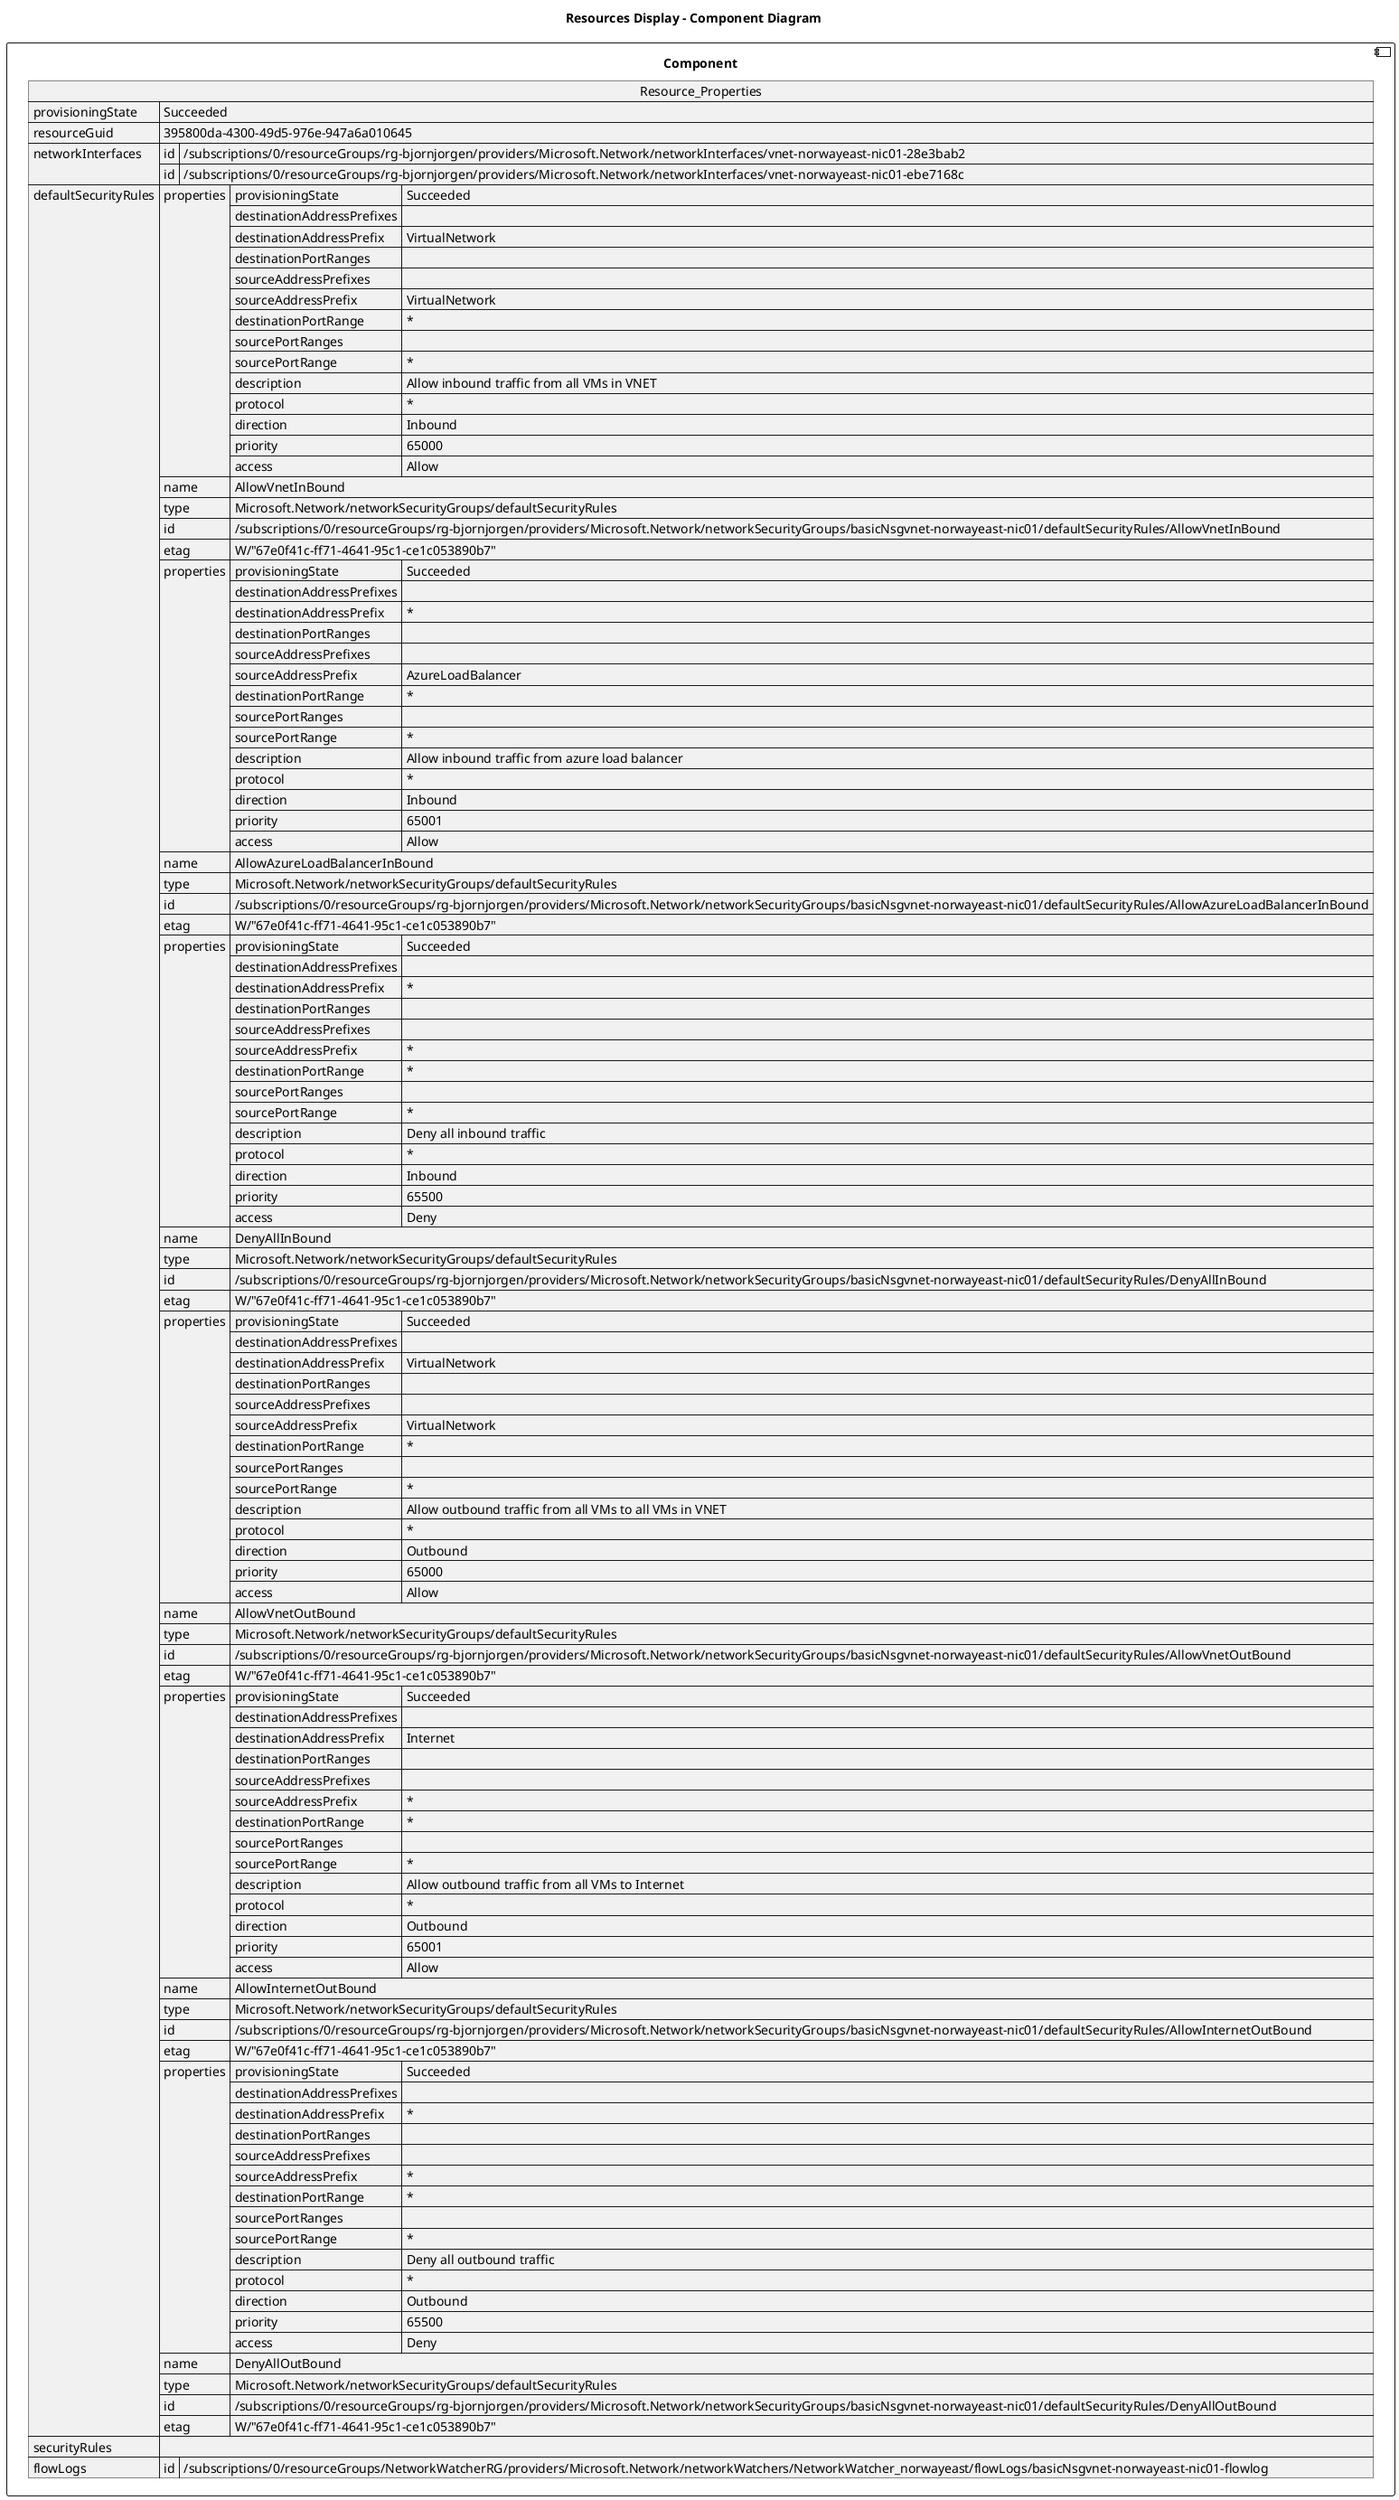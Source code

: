 @startuml

title Resources Display - Component Diagram

component Component {

json  Resource_Properties {
  "provisioningState": "Succeeded",
  "resourceGuid": "395800da-4300-49d5-976e-947a6a010645",
  "networkInterfaces": [
    {
      "id": "/subscriptions/0/resourceGroups/rg-bjornjorgen/providers/Microsoft.Network/networkInterfaces/vnet-norwayeast-nic01-28e3bab2"
    },
    {
      "id": "/subscriptions/0/resourceGroups/rg-bjornjorgen/providers/Microsoft.Network/networkInterfaces/vnet-norwayeast-nic01-ebe7168c"
    }
  ],
  "defaultSecurityRules": [
    {
      "properties": {
        "provisioningState": "Succeeded",
        "destinationAddressPrefixes": [],
        "destinationAddressPrefix": "VirtualNetwork",
        "destinationPortRanges": [],
        "sourceAddressPrefixes": [],
        "sourceAddressPrefix": "VirtualNetwork",
        "destinationPortRange": "*",
        "sourcePortRanges": [],
        "sourcePortRange": "*",
        "description": "Allow inbound traffic from all VMs in VNET",
        "protocol": "*",
        "direction": "Inbound",
        "priority": 65000,
        "access": "Allow"
      },
      "name": "AllowVnetInBound",
      "type": "Microsoft.Network/networkSecurityGroups/defaultSecurityRules",
      "id": "/subscriptions/0/resourceGroups/rg-bjornjorgen/providers/Microsoft.Network/networkSecurityGroups/basicNsgvnet-norwayeast-nic01/defaultSecurityRules/AllowVnetInBound",
      "etag": "W/\"67e0f41c-ff71-4641-95c1-ce1c053890b7\""
    },
    {
      "properties": {
        "provisioningState": "Succeeded",
        "destinationAddressPrefixes": [],
        "destinationAddressPrefix": "*",
        "destinationPortRanges": [],
        "sourceAddressPrefixes": [],
        "sourceAddressPrefix": "AzureLoadBalancer",
        "destinationPortRange": "*",
        "sourcePortRanges": [],
        "sourcePortRange": "*",
        "description": "Allow inbound traffic from azure load balancer",
        "protocol": "*",
        "direction": "Inbound",
        "priority": 65001,
        "access": "Allow"
      },
      "name": "AllowAzureLoadBalancerInBound",
      "type": "Microsoft.Network/networkSecurityGroups/defaultSecurityRules",
      "id": "/subscriptions/0/resourceGroups/rg-bjornjorgen/providers/Microsoft.Network/networkSecurityGroups/basicNsgvnet-norwayeast-nic01/defaultSecurityRules/AllowAzureLoadBalancerInBound",
      "etag": "W/\"67e0f41c-ff71-4641-95c1-ce1c053890b7\""
    },
    {
      "properties": {
        "provisioningState": "Succeeded",
        "destinationAddressPrefixes": [],
        "destinationAddressPrefix": "*",
        "destinationPortRanges": [],
        "sourceAddressPrefixes": [],
        "sourceAddressPrefix": "*",
        "destinationPortRange": "*",
        "sourcePortRanges": [],
        "sourcePortRange": "*",
        "description": "Deny all inbound traffic",
        "protocol": "*",
        "direction": "Inbound",
        "priority": 65500,
        "access": "Deny"
      },
      "name": "DenyAllInBound",
      "type": "Microsoft.Network/networkSecurityGroups/defaultSecurityRules",
      "id": "/subscriptions/0/resourceGroups/rg-bjornjorgen/providers/Microsoft.Network/networkSecurityGroups/basicNsgvnet-norwayeast-nic01/defaultSecurityRules/DenyAllInBound",
      "etag": "W/\"67e0f41c-ff71-4641-95c1-ce1c053890b7\""
    },
    {
      "properties": {
        "provisioningState": "Succeeded",
        "destinationAddressPrefixes": [],
        "destinationAddressPrefix": "VirtualNetwork",
        "destinationPortRanges": [],
        "sourceAddressPrefixes": [],
        "sourceAddressPrefix": "VirtualNetwork",
        "destinationPortRange": "*",
        "sourcePortRanges": [],
        "sourcePortRange": "*",
        "description": "Allow outbound traffic from all VMs to all VMs in VNET",
        "protocol": "*",
        "direction": "Outbound",
        "priority": 65000,
        "access": "Allow"
      },
      "name": "AllowVnetOutBound",
      "type": "Microsoft.Network/networkSecurityGroups/defaultSecurityRules",
      "id": "/subscriptions/0/resourceGroups/rg-bjornjorgen/providers/Microsoft.Network/networkSecurityGroups/basicNsgvnet-norwayeast-nic01/defaultSecurityRules/AllowVnetOutBound",
      "etag": "W/\"67e0f41c-ff71-4641-95c1-ce1c053890b7\""
    },
    {
      "properties": {
        "provisioningState": "Succeeded",
        "destinationAddressPrefixes": [],
        "destinationAddressPrefix": "Internet",
        "destinationPortRanges": [],
        "sourceAddressPrefixes": [],
        "sourceAddressPrefix": "*",
        "destinationPortRange": "*",
        "sourcePortRanges": [],
        "sourcePortRange": "*",
        "description": "Allow outbound traffic from all VMs to Internet",
        "protocol": "*",
        "direction": "Outbound",
        "priority": 65001,
        "access": "Allow"
      },
      "name": "AllowInternetOutBound",
      "type": "Microsoft.Network/networkSecurityGroups/defaultSecurityRules",
      "id": "/subscriptions/0/resourceGroups/rg-bjornjorgen/providers/Microsoft.Network/networkSecurityGroups/basicNsgvnet-norwayeast-nic01/defaultSecurityRules/AllowInternetOutBound",
      "etag": "W/\"67e0f41c-ff71-4641-95c1-ce1c053890b7\""
    },
    {
      "properties": {
        "provisioningState": "Succeeded",
        "destinationAddressPrefixes": [],
        "destinationAddressPrefix": "*",
        "destinationPortRanges": [],
        "sourceAddressPrefixes": [],
        "sourceAddressPrefix": "*",
        "destinationPortRange": "*",
        "sourcePortRanges": [],
        "sourcePortRange": "*",
        "description": "Deny all outbound traffic",
        "protocol": "*",
        "direction": "Outbound",
        "priority": 65500,
        "access": "Deny"
      },
      "name": "DenyAllOutBound",
      "type": "Microsoft.Network/networkSecurityGroups/defaultSecurityRules",
      "id": "/subscriptions/0/resourceGroups/rg-bjornjorgen/providers/Microsoft.Network/networkSecurityGroups/basicNsgvnet-norwayeast-nic01/defaultSecurityRules/DenyAllOutBound",
      "etag": "W/\"67e0f41c-ff71-4641-95c1-ce1c053890b7\""
    }
  ],
  "securityRules": [],
  "flowLogs": [
    {
      "id": "/subscriptions/0/resourceGroups/NetworkWatcherRG/providers/Microsoft.Network/networkWatchers/NetworkWatcher_norwayeast/flowLogs/basicNsgvnet-norwayeast-nic01-flowlog"
    }
  ]
}
}
@enduml
